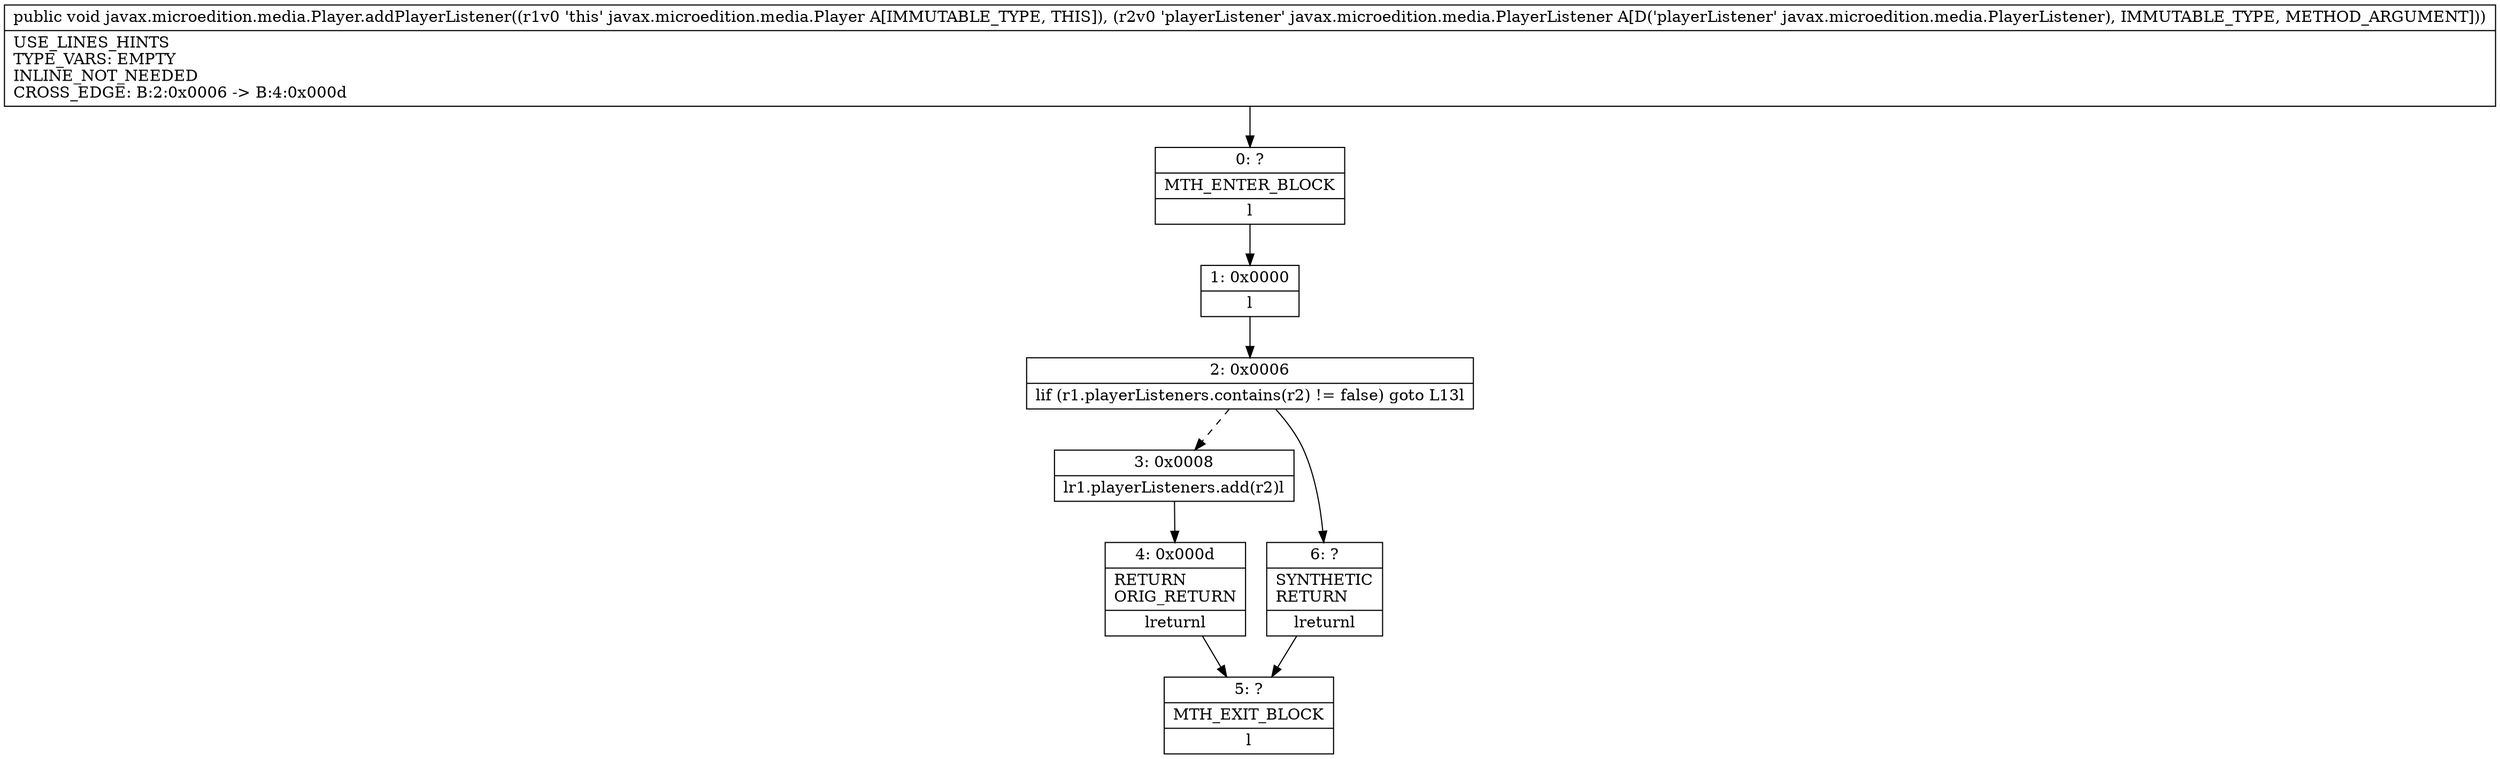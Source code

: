 digraph "CFG forjavax.microedition.media.Player.addPlayerListener(Ljavax\/microedition\/media\/PlayerListener;)V" {
Node_0 [shape=record,label="{0\:\ ?|MTH_ENTER_BLOCK\l|l}"];
Node_1 [shape=record,label="{1\:\ 0x0000|l}"];
Node_2 [shape=record,label="{2\:\ 0x0006|lif (r1.playerListeners.contains(r2) != false) goto L13l}"];
Node_3 [shape=record,label="{3\:\ 0x0008|lr1.playerListeners.add(r2)l}"];
Node_4 [shape=record,label="{4\:\ 0x000d|RETURN\lORIG_RETURN\l|lreturnl}"];
Node_5 [shape=record,label="{5\:\ ?|MTH_EXIT_BLOCK\l|l}"];
Node_6 [shape=record,label="{6\:\ ?|SYNTHETIC\lRETURN\l|lreturnl}"];
MethodNode[shape=record,label="{public void javax.microedition.media.Player.addPlayerListener((r1v0 'this' javax.microedition.media.Player A[IMMUTABLE_TYPE, THIS]), (r2v0 'playerListener' javax.microedition.media.PlayerListener A[D('playerListener' javax.microedition.media.PlayerListener), IMMUTABLE_TYPE, METHOD_ARGUMENT]))  | USE_LINES_HINTS\lTYPE_VARS: EMPTY\lINLINE_NOT_NEEDED\lCROSS_EDGE: B:2:0x0006 \-\> B:4:0x000d\l}"];
MethodNode -> Node_0;
Node_0 -> Node_1;
Node_1 -> Node_2;
Node_2 -> Node_3[style=dashed];
Node_2 -> Node_6;
Node_3 -> Node_4;
Node_4 -> Node_5;
Node_6 -> Node_5;
}

